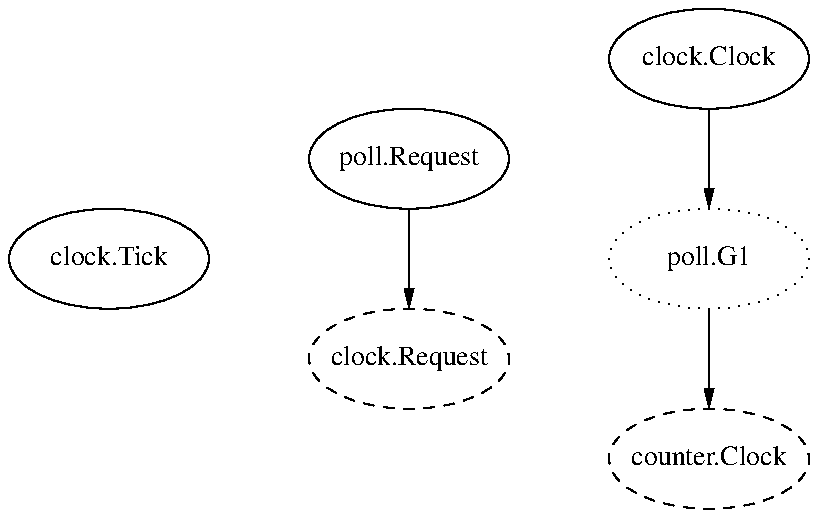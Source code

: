 .PS
[
down
ellipse width 1 "clock.Tick"
]
move
[
down
ellipse width 1 "poll.Request"
arrow
ellipse width 1 "clock.Request" dashed
]
move
[
down
ellipse width 1 "clock.Clock"
arrow
ellipse width 1 "poll.G1" dotted
arrow
ellipse width 1 "counter.Clock" dashed
]
.PE